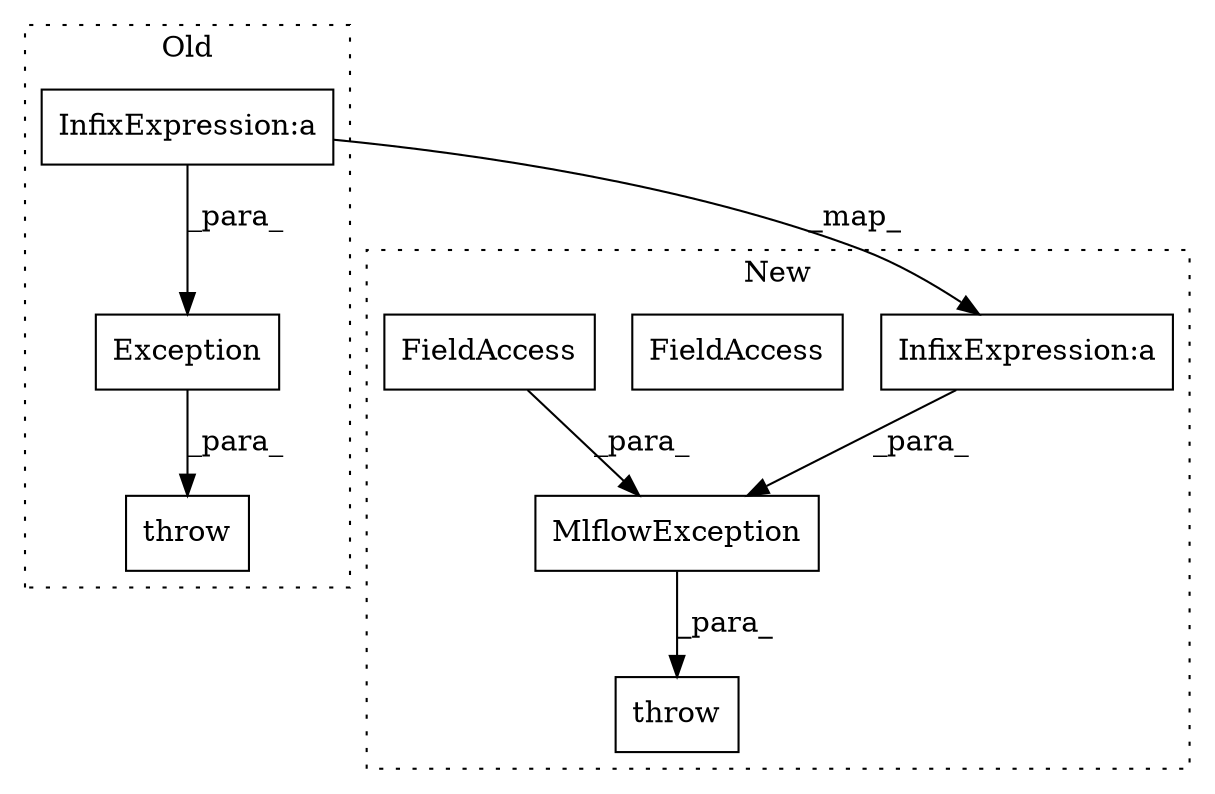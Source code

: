 digraph G {
subgraph cluster0 {
1 [label="Exception" a="32" s="8903,8967" l="10,1" shape="box"];
4 [label="throw" a="53" s="8897" l="6" shape="box"];
5 [label="InfixExpression:a" a="27" s="8951" l="3" shape="box"];
label = "Old";
style="dotted";
}
subgraph cluster1 {
2 [label="MlflowException" a="32" s="9159,9282" l="16,1" shape="box"];
3 [label="throw" a="53" s="9153" l="6" shape="box"];
6 [label="InfixExpression:a" a="27" s="9213" l="3" shape="box"];
7 [label="FieldAccess" a="22" s="9230" l="52" shape="box"];
8 [label="FieldAccess" a="22" s="9230" l="52" shape="box"];
label = "New";
style="dotted";
}
1 -> 4 [label="_para_"];
2 -> 3 [label="_para_"];
5 -> 6 [label="_map_"];
5 -> 1 [label="_para_"];
6 -> 2 [label="_para_"];
8 -> 2 [label="_para_"];
}